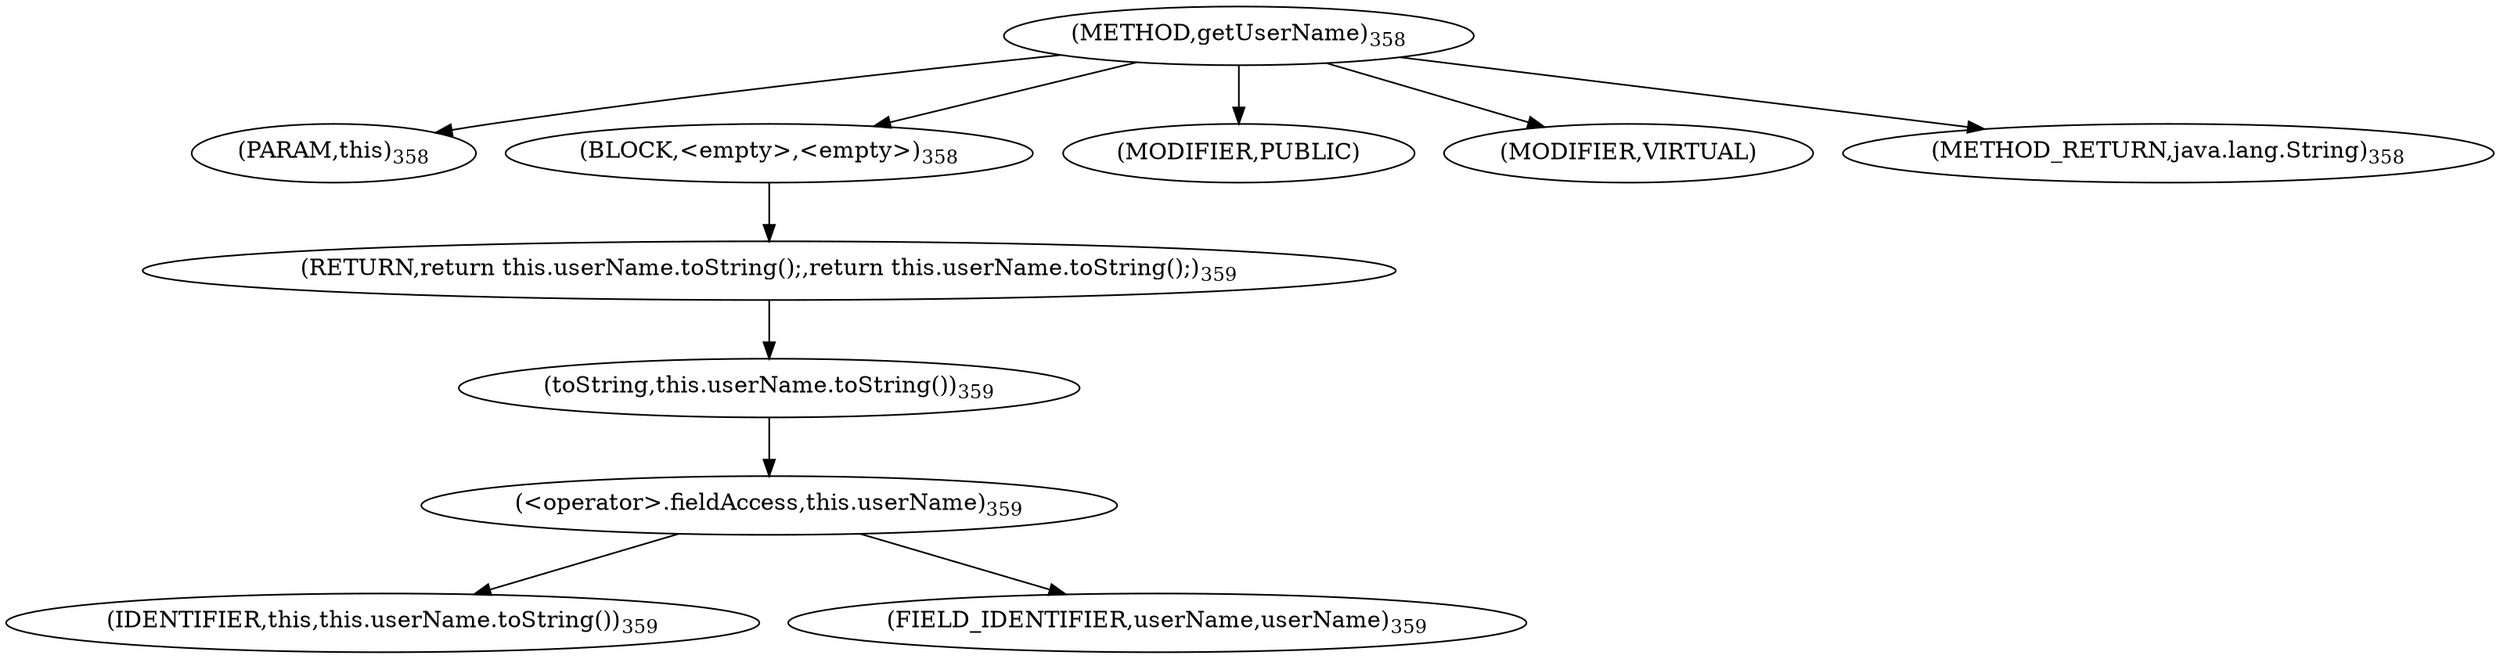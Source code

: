 digraph "getUserName" {  
"720" [label = <(METHOD,getUserName)<SUB>358</SUB>> ]
"72" [label = <(PARAM,this)<SUB>358</SUB>> ]
"721" [label = <(BLOCK,&lt;empty&gt;,&lt;empty&gt;)<SUB>358</SUB>> ]
"722" [label = <(RETURN,return this.userName.toString();,return this.userName.toString();)<SUB>359</SUB>> ]
"723" [label = <(toString,this.userName.toString())<SUB>359</SUB>> ]
"724" [label = <(&lt;operator&gt;.fieldAccess,this.userName)<SUB>359</SUB>> ]
"71" [label = <(IDENTIFIER,this,this.userName.toString())<SUB>359</SUB>> ]
"725" [label = <(FIELD_IDENTIFIER,userName,userName)<SUB>359</SUB>> ]
"726" [label = <(MODIFIER,PUBLIC)> ]
"727" [label = <(MODIFIER,VIRTUAL)> ]
"728" [label = <(METHOD_RETURN,java.lang.String)<SUB>358</SUB>> ]
  "720" -> "72" 
  "720" -> "721" 
  "720" -> "726" 
  "720" -> "727" 
  "720" -> "728" 
  "721" -> "722" 
  "722" -> "723" 
  "723" -> "724" 
  "724" -> "71" 
  "724" -> "725" 
}
